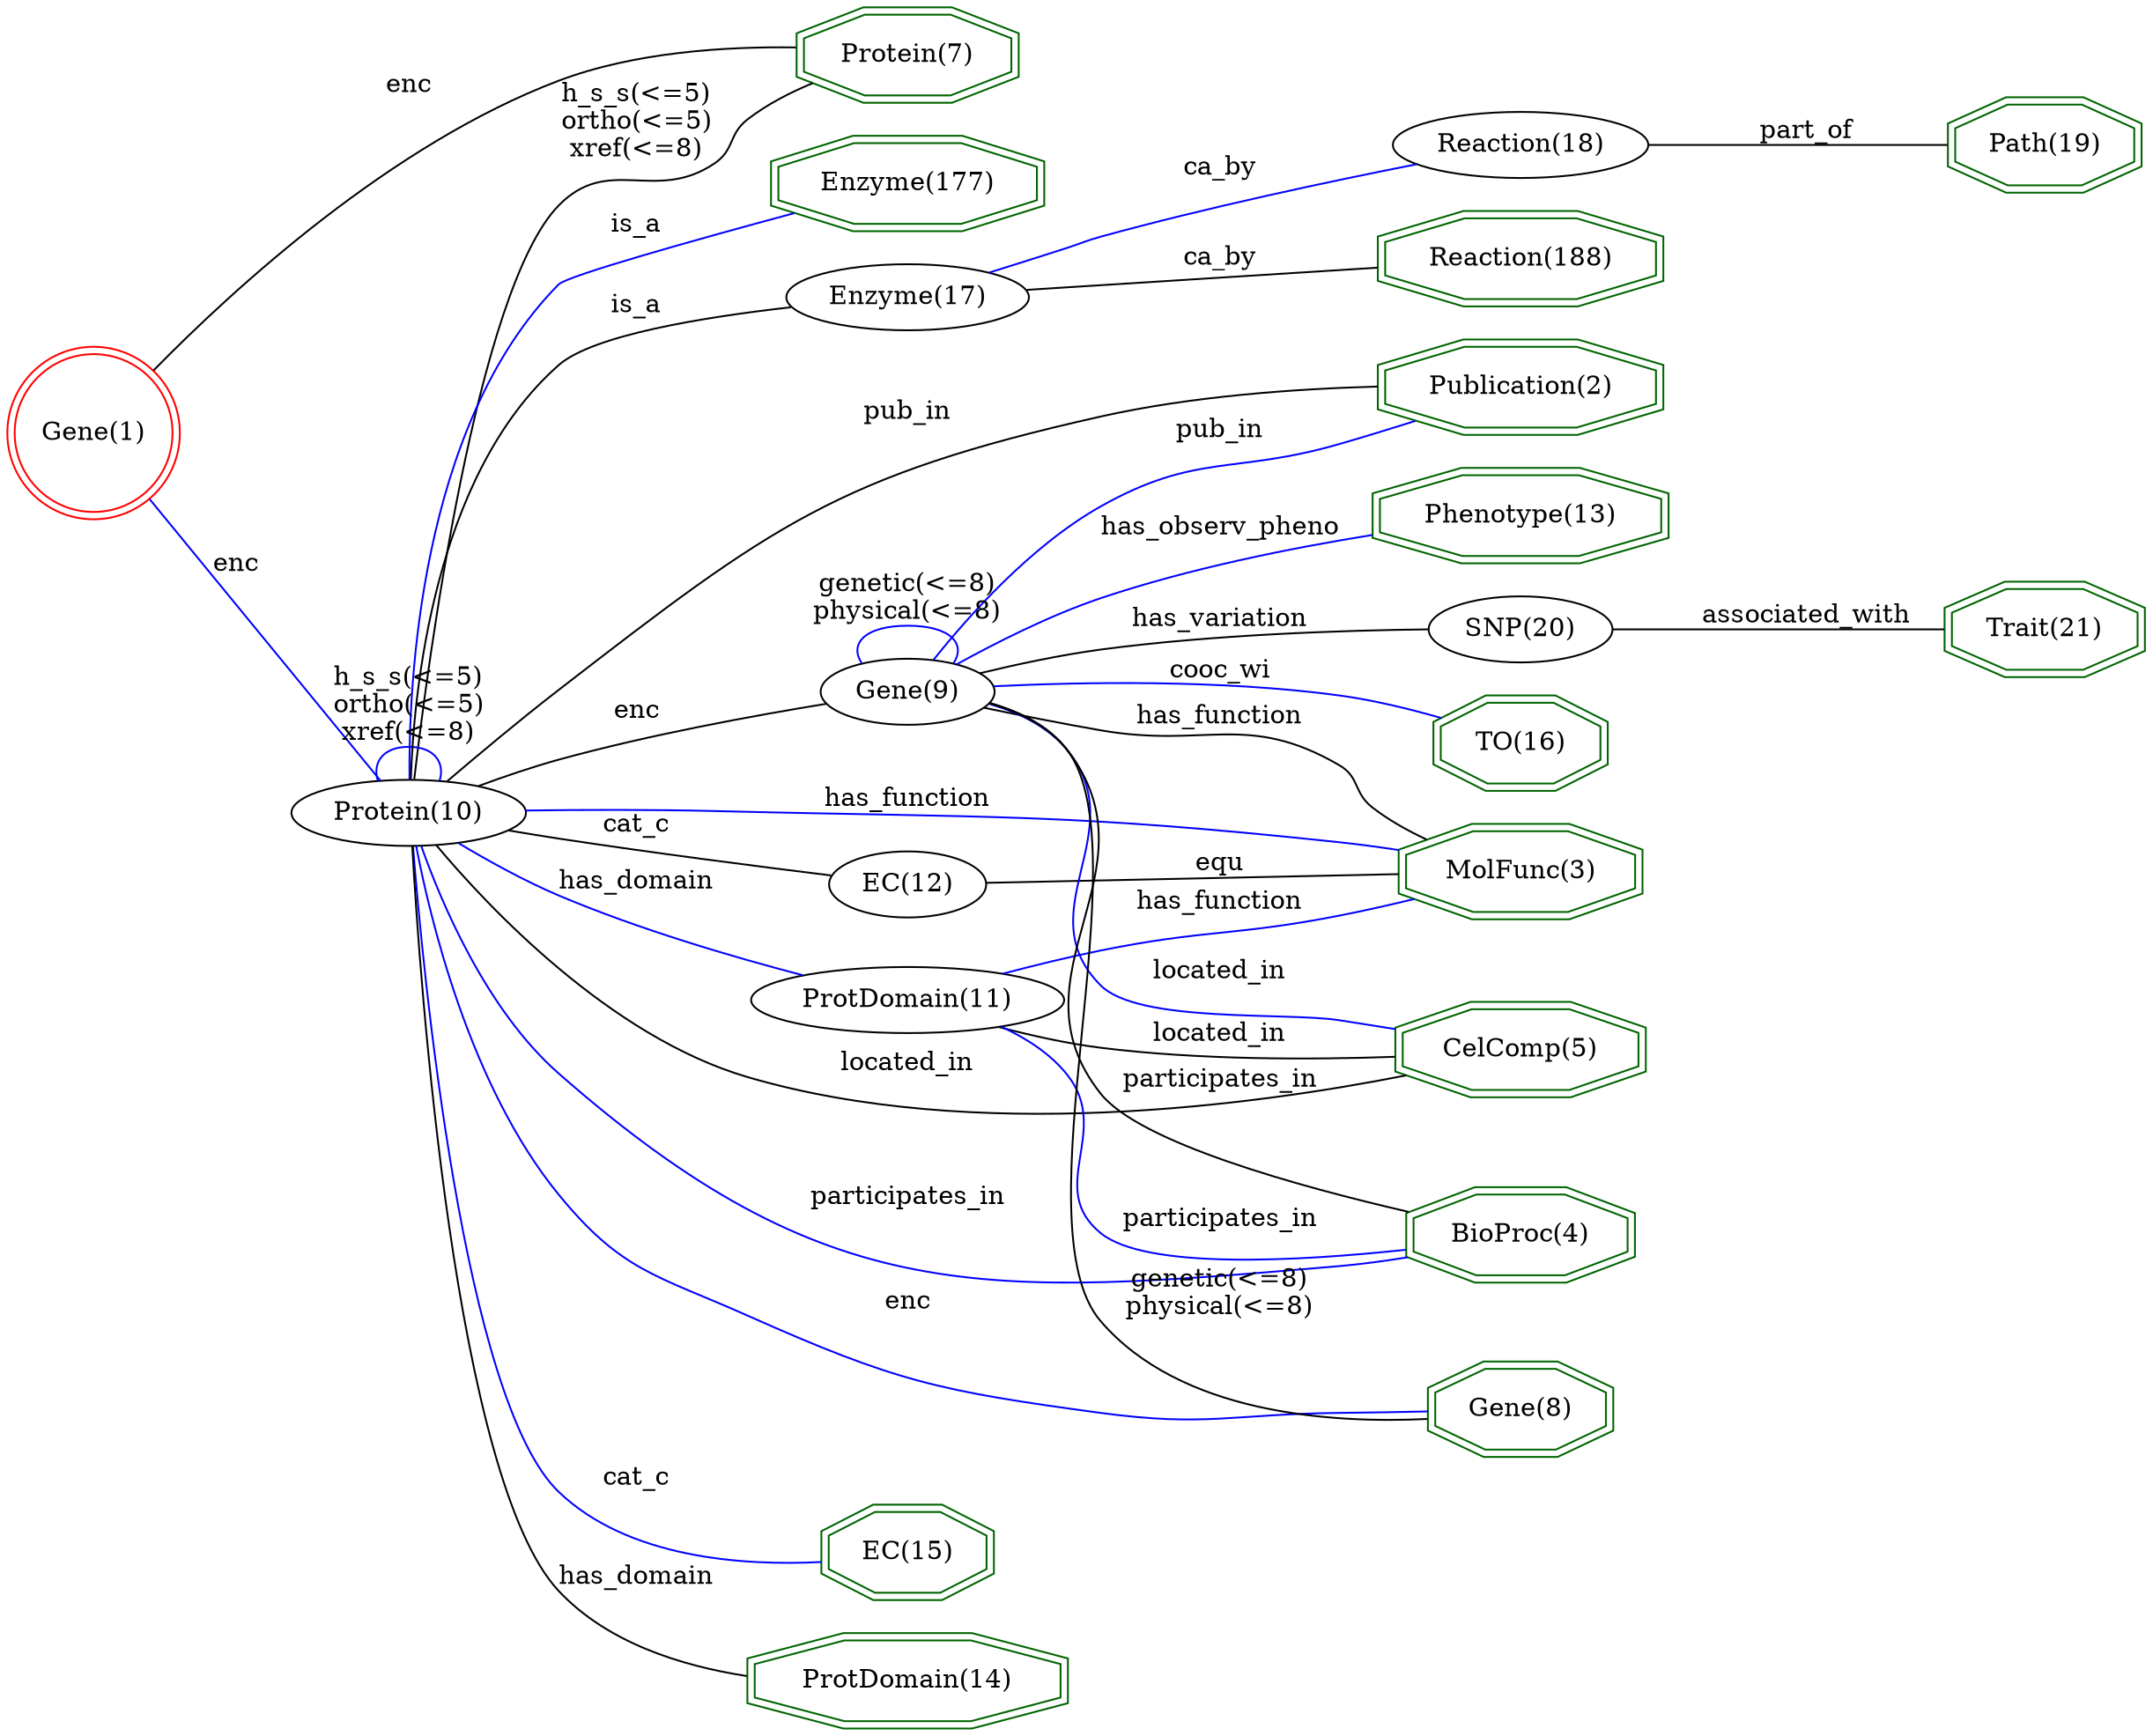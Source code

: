 digraph {
	graph [_draw_="c 9 -#fffffe00 C 7 -#ffffff P 4 0 0 0 905 1007.9 905 1007.9 0 ",
		bb="0,0,1007.9,905",
		dpi=96,
		rankdir=LR,
		xdotversion=1.7
	];
	node [label="\N"];
	"TO(16)"	[_draw_="c 7 -#006400 p 8 752.33 690.54 752.33 705.46 729.21 716 696.53 716 673.41 705.46 673.41 690.54 696.53 680 729.21 680 c 7 -#006400 \
p 8 756.33 687.97 756.33 708.03 730.08 720 695.66 720 669.41 708.03 669.41 687.97 695.66 676 730.08 676 ",
		_ldraw_="F 14 11 -Times-Roman c 7 -#000000 T 712.87 693.8 0 41.74 6 -TO(16) ",
		color=darkgreen,
		height=0.61111,
		pos="712.87,698",
		shape=doubleoctagon,
		width=1.2077];
	"Publication(2)"	[_draw_="c 7 -#006400 p 8 778.77 752.54 778.77 767.46 740.16 778 685.57 778 646.97 767.46 646.97 752.54 685.57 742 740.16 742 c 7 -#006400 \
p 8 782.78 749.49 782.78 770.51 740.7 782 685.04 782 642.96 770.51 642.96 749.49 685.04 738 740.7 738 ",
		_ldraw_="F 14 11 -Times-Roman c 7 -#000000 T 712.87 755.8 0 80.1 14 -Publication(2) ",
		color=darkgreen,
		height=0.61111,
		pos="712.87,760",
		shape=doubleoctagon,
		width=1.9362];
	"MolFunc(3)"	[_draw_="c 7 -#006400 p 8 770.26 393.54 770.26 408.46 736.64 419 689.1 419 655.48 408.46 655.48 393.54 689.1 383 736.64 383 c 7 -#006400 \
p 8 774.27 390.61 774.27 411.39 737.26 423 688.48 423 651.47 411.39 651.47 390.61 688.48 379 737.26 379 ",
		_ldraw_="F 14 11 -Times-Roman c 7 -#000000 T 712.87 396.8 0 67.66 10 -MolFunc(3) ",
		color=darkgreen,
		height=0.61111,
		pos="712.87,401",
		shape=doubleoctagon,
		width=1.7];
	"CelComp(5)"	[_draw_="c 7 -#006400 p 8 771.47 258.54 771.47 273.46 737.14 284 688.59 284 654.27 273.46 654.27 258.54 688.59 248 737.14 248 c 7 -#006400 \
p 8 775.46 255.59 775.46 276.41 737.74 288 688 288 650.28 276.41 650.28 255.59 688 244 737.74 244 ",
		_ldraw_="F 14 11 -Times-Roman c 7 -#000000 T 712.87 261.8 0 69.99 10 -CelComp(5) ",
		color=darkgreen,
		height=0.61111,
		pos="712.87,266",
		shape=doubleoctagon,
		width=1.7443];
	"BioProc(4)"	[_draw_="c 7 -#006400 p 8 766.32 507.54 766.32 522.46 735.01 533 690.73 533 659.42 522.46 659.42 507.54 690.73 497 735.01 497 c 7 -#006400 \
p 8 770.32 504.67 770.32 525.33 735.67 537 690.07 537 655.42 525.33 655.42 504.67 690.07 493 735.67 493 ",
		_ldraw_="F 14 11 -Times-Roman c 7 -#000000 T 712.87 510.8 0 62.21 10 -BioProc(4) ",
		color=darkgreen,
		height=0.61111,
		pos="712.87,515",
		shape=doubleoctagon,
		width=1.5966];
	"Protein(7)"	[_draw_="c 7 -#006400 p 8 473.21 875.54 473.21 890.46 444.2 901 403.18 901 374.17 890.46 374.17 875.54 403.18 865 444.2 865 c 7 -#006400 \
p 8 477.19 872.74 477.19 893.26 444.9 905 402.48 905 370.19 893.26 370.19 872.74 402.48 861 444.9 861 ",
		_ldraw_="F 14 11 -Times-Roman c 7 -#000000 T 423.69 878.8 0 56.77 10 -Protein(7) ",
		color=darkgreen,
		height=0.61111,
		pos="423.69,883",
		shape=doubleoctagon,
		width=1.4931];
	"Gene(8)"	[_draw_="c 7 -#006400 p 8 754.98 196.54 754.98 211.46 730.31 222 695.43 222 670.76 211.46 670.76 196.54 695.43 186 730.31 186 c 7 -#006400 \
p 8 758.96 193.9 758.96 214.1 731.12 226 694.61 226 666.78 214.1 666.78 193.9 694.61 182 731.12 182 ",
		_ldraw_="F 14 11 -Times-Roman c 7 -#000000 T 712.87 199.8 0 45.86 7 -Gene(8) ",
		color=darkgreen,
		height=0.61111,
		pos="712.87,204",
		shape=doubleoctagon,
		width=1.286];
	"EC(15)"	[_draw_="c 7 -#006400 p 8 462.92 138.54 462.92 153.46 439.94 164 407.44 164 384.46 153.46 384.46 138.54 407.44 128 439.94 128 c 7 -#006400 \
p 8 466.93 135.98 466.93 156.02 440.82 168 406.56 168 380.45 156.02 380.45 135.98 406.56 124 440.82 124 ",
		_ldraw_="F 14 11 -Times-Roman c 7 -#000000 T 423.69 141.8 0 41.21 6 -EC(15) ",
		color=darkgreen,
		height=0.61111,
		pos="423.69,146",
		shape=doubleoctagon,
		width=1.1977];
	"Phenotype(13)"	[_draw_="c 7 -#006400 p 8 779.98 574.54 779.98 589.46 740.67 600 685.07 600 645.76 589.46 645.76 574.54 685.07 564 740.67 564 c 7 -#006400 \
p 8 783.96 571.47 783.96 592.53 741.19 604 684.55 604 641.77 592.53 641.77 571.47 684.55 560 741.19 560 ",
		_ldraw_="F 14 11 -Times-Roman c 7 -#000000 T 712.87 577.8 0 82.43 13 -Phenotype(13) ",
		color=darkgreen,
		height=0.61111,
		pos="712.87,582",
		shape=doubleoctagon,
		width=1.9805];
	"Trait(21)"	[_draw_="c 7 -#006400 p 8 1004.05 632.54 1004.05 647.46 977.51 658 939.98 658 913.44 647.46 913.44 632.54 939.98 622 977.51 622 c 7 -#006400 \
p 8 1008.06 629.83 1008.06 650.17 978.28 662 939.21 662 909.43 650.17 909.43 629.83 939.21 618 978.28 618 ",
		_ldraw_="F 14 11 -Times-Roman c 7 -#000000 T 958.74 635.8 0 50.05 9 -Trait(21) ",
		color=darkgreen,
		height=0.61111,
		pos="958.74,640",
		shape=doubleoctagon,
		width=1.3655];
	"ProtDomain(14)"	[_draw_="c 7 -#006400 p 8 497.55 76.54 497.55 91.46 454.28 102 393.1 102 349.84 91.46 349.84 76.54 393.1 66 454.28 66 c 7 -#006400 p 8 501.55 \
73.4 501.55 94.6 454.76 106 392.62 106 345.83 94.6 345.83 73.4 392.62 62 454.76 62 ",
		_ldraw_="F 14 11 -Times-Roman c 7 -#000000 T 423.69 79.8 0 91.77 14 -ProtDomain(14) ",
		color=darkgreen,
		height=0.61111,
		pos="423.69,84",
		shape=doubleoctagon,
		width=2.1578];
	"Path(19)"	[_draw_="c 7 -#006400 p 8 1002.56 810.54 1002.56 825.46 976.89 836 940.6 836 914.93 825.46 914.93 810.54 940.6 800 976.89 800 c 7 -#006400 \
p 8 1006.55 807.86 1006.55 828.14 977.68 840 939.81 840 910.94 828.14 910.94 807.86 939.81 796 977.68 796 ",
		_ldraw_="F 14 11 -Times-Roman c 7 -#000000 T 958.74 813.8 0 48.21 8 -Path(19) ",
		color=darkgreen,
		height=0.61111,
		pos="958.74,818",
		shape=doubleoctagon,
		width=1.3307];
	"Reaction(188)"	[_draw_="c 7 -#006400 p 8 778.75 868.54 778.75 883.46 740.16 894 685.58 894 646.99 883.46 646.99 868.54 685.58 858 740.16 858 c 7 -#006400 \
p 8 782.76 865.49 782.76 886.51 740.7 898 685.04 898 642.98 886.51 642.98 865.49 685.04 854 740.7 854 ",
		_ldraw_="F 14 11 -Times-Roman c 7 -#000000 T 712.87 871.8 0 80.08 13 -Reaction(188) ",
		color=darkgreen,
		height=0.61111,
		pos="712.87,876",
		shape=doubleoctagon,
		width=1.9359];
	"Enzyme(177)"	[_draw_="c 7 -#006400 p 8 486.76 14.54 486.76 29.46 449.81 40 397.57 40 360.62 29.46 360.62 14.54 397.57 4 449.81 4 c 7 -#006400 p 8 490.76 \
11.53 490.76 32.47 450.37 44 397.01 44 356.62 32.47 356.62 11.53 397.01 0 450.37 0 ",
		_ldraw_="F 14 11 -Times-Roman c 7 -#000000 T 423.69 17.8 0 76.19 11 -Enzyme(177) ",
		color=darkgreen,
		height=0.61111,
		pos="423.69,22",
		shape=doubleoctagon,
		width=1.8621];
	"Gene(1)"	[_draw_="c 7 -#ff0000 e 43.08 642 39.15 39.15 c 7 -#ff0000 e 43.08 642 43.15 43.15 ",
		_ldraw_="F 14 11 -Times-Roman c 7 -#000000 T 43.08 637.8 0 45.86 7 -Gene(1) ",
		color=red,
		height=1.1966,
		pos="43.077,642",
		shape=doublecircle,
		width=1.1966];
	"Gene(1)" -> "Protein(7)"	[_draw_="c 7 -#000000 B 7 65.29 678.97 98.79 733.26 169.55 832.7 260.35 875 294.37 890.85 336.86 892.39 369.84 890.21 ",
		_ldraw_="F 14 11 -Times-Roman c 7 -#000000 T 191.97 866.8 0 19.43 3 -enc ",
		arrowhead=none,
		color=black,
		label=enc,
		lp="191.97,871",
		pos="65.295,678.97 98.789,733.26 169.55,832.7 260.35,875 294.37,890.85 336.86,892.39 369.84,890.21"];
	"Protein(10)"	[_draw_="c 7 -#000000 e 191.97 396 50.27 18 ",
		_ldraw_="F 14 11 -Times-Roman c 7 -#000000 T 191.97 391.8 0 63.77 11 -Protein(10) ",
		height=0.5,
		pos="191.97,396",
		width=1.3996];
	"Gene(1)" -> "Protein(10)"	[_draw_="c 7 -#0000ff B 4 65.91 605.44 97.96 551.77 156.52 453.7 180.4 413.7 ",
		_ldraw_="F 14 11 -Times-Roman c 7 -#000000 T 113.87 543.8 0 19.43 3 -enc ",
		arrowhead=none,
		color=blue,
		label=enc,
		lp="113.87,548",
		pos="65.909,605.44 97.957,551.77 156.52,453.7 180.4,413.7"];
	"ProtDomain(11)"	[_draw_="c 7 -#000000 e 423.69 362 68 18 ",
		_ldraw_="F 14 11 -Times-Roman c 7 -#000000 T 423.69 357.8 0 91.25 14 -ProtDomain(11) ",
		height=0.5,
		pos="423.69,362",
		width=1.8819];
	"ProtDomain(11)" -> "MolFunc(3)"	[_draw_="c 7 -#0000ff B 7 485.22 369.65 524.64 374.7 577.18 381.55 623.57 388 632.63 389.26 642.2 390.63 651.57 391.99 ",
		_ldraw_="F 14 11 -Times-Roman c 7 -#000000 T 571.47 390.8 0 72.32 12 -has_function ",
		arrowhead=none,
		color=blue,
		label=has_function,
		lp="571.47,395",
		pos="485.22,369.65 524.64,374.7 577.18,381.55 623.57,388 632.63,389.26 642.2,390.63 651.57,391.99"];
	"ProtDomain(11)" -> "CelComp(5)"	[_draw_="c 7 -#000000 B 10 477.95 351.01 486.72 347.17 495.01 341.99 501.37 335 523.58 310.61 493.37 283.3 519.37 263 560.73 230.71 623.76 \
239.15 666.33 250.51 ",
		_ldraw_="F 14 11 -Times-Roman c 7 -#000000 T 571.47 265.8 0 58.31 10 -located_in ",
		arrowhead=none,
		color=black,
		label=located_in,
		lp="571.47,270",
		pos="477.95,351.01 486.72,347.17 495.01,341.99 501.37,335 523.58,310.61 493.37,283.3 519.37,263 560.73,230.71 623.76,239.15 666.33,250.51"];
	"ProtDomain(11)" -> "BioProc(4)"	[_draw_="c 7 -#0000ff B 13 473.27 374.38 483.76 379.04 493.91 385.38 501.37 394 522.4 418.29 496.27 441.68 519.37 464 553.48 496.95 577.77 \
474.71 623.57 487 638.17 490.92 653.96 495.73 668.08 500.26 ",
		_ldraw_="F 14 11 -Times-Roman c 7 -#000000 T 571.47 489.8 0 82.41 15 -participates_in ",
		arrowhead=none,
		color=blue,
		label=participates_in,
		lp="571.47,494",
		pos="473.27,374.38 483.76,379.04 493.91,385.38 501.37,394 522.4,418.29 496.27,441.68 519.37,464 553.48,496.95 577.77,474.71 623.57,487 \
638.17,490.92 653.96,495.73 668.08,500.26"];
	"EC(12)"	[_draw_="c 7 -#000000 e 423.69 308 36.28 18 ",
		_ldraw_="F 14 11 -Times-Roman c 7 -#000000 T 423.69 303.8 0 41.21 6 -EC(12) ",
		height=0.5,
		pos="423.69,308",
		width=1.0039];
	"EC(12)" -> "MolFunc(3)"	[_draw_="c 7 -#000000 B 7 457.34 314.9 505.52 325.26 593.25 344.79 623.57 356 642.45 362.98 662.52 372.98 678.74 381.78 ",
		_ldraw_="F 14 11 -Times-Roman c 7 -#000000 T 571.47 358.8 0 20.21 3 -equ ",
		arrowhead=none,
		color=black,
		label=equ,
		lp="571.47,363",
		pos="457.34,314.9 505.52,325.26 593.25,344.79 623.57,356 642.45,362.98 662.52,372.98 678.74,381.78"];
	"Protein(10)" -> "Publication(2)"	[_draw_="c 7 -#000000 B 13 196.38 414.01 203.63 448.88 223.03 527.01 260.35 582 288.94 624.11 304.07 629.17 346.01 658 417.55 707.18 435.72 \
724.8 519.37 748 559.38 759.1 605.8 762.26 643.02 762.57 ",
		_ldraw_="F 14 11 -Times-Roman c 7 -#000000 T 423.69 744.8 0 38.89 6 -pub_in ",
		arrowhead=none,
		color=black,
		label=pub_in,
		lp="423.69,749",
		pos="196.38,414.01 203.63,448.88 223.03,527.01 260.35,582 288.94,624.11 304.07,629.17 346.01,658 417.55,707.18 435.72,724.8 519.37,748 \
559.38,759.1 605.8,762.26 643.02,762.57"];
	"Protein(10)" -> "MolFunc(3)"	[_draw_="c 7 -#0000ff B 10 240.79 400.79 247.36 401.29 254.02 401.72 260.35 402 421.63 409.17 462.14 402.91 623.57 402 632.62 401.95 642.18 \
401.87 651.55 401.77 ",
		_ldraw_="F 14 11 -Times-Roman c 7 -#000000 T 423.69 407.8 0 72.32 12 -has_function ",
		arrowhead=none,
		color=blue,
		label=has_function,
		lp="423.69,412",
		pos="240.79,400.79 247.36,401.29 254.02,401.72 260.35,402 421.63,409.17 462.14,402.91 623.57,402 632.62,401.95 642.18,401.87 651.55,401.77"];
	"Protein(10)" -> "CelComp(5)"	[_draw_="c 7 -#000000 B 10 206.81 378.73 231.32 349.63 285.48 291.59 346.01 267 460.73 220.4 500.75 227.27 623.57 243 636.93 244.71 651.15 \
247.82 664.19 251.21 ",
		_ldraw_="F 14 11 -Times-Roman c 7 -#000000 T 423.69 269.8 0 58.31 10 -located_in ",
		arrowhead=none,
		color=black,
		label=located_in,
		lp="423.69,274",
		pos="206.81,378.73 231.32,349.63 285.48,291.59 346.01,267 460.73,220.4 500.75,227.27 623.57,243 636.93,244.71 651.15,247.82 664.19,251.21"];
	"Protein(10)" -> "BioProc(4)"	[_draw_="c 7 -#0000ff B 7 225.64 409.4 283.65 432.54 408.93 479.54 519.37 501 564.6 509.79 616.78 513.17 655.39 514.43 ",
		_ldraw_="F 14 11 -Times-Roman c 7 -#000000 T 423.69 498.8 0 82.41 15 -participates_in ",
		arrowhead=none,
		color=blue,
		label=participates_in,
		lp="423.69,503",
		pos="225.64,409.4 283.65,432.54 408.93,479.54 519.37,501 564.6,509.79 616.78,513.17 655.39,514.43"];
	"Protein(10)" -> "Protein(7)"	[_draw_="c 7 -#000000 B 13 193.5 414.14 195.98 485.86 208.5 748.71 260.35 810 280.87 834.25 299.52 818.96 328.01 833 336.63 837.25 337.68 \
840.19 346.01 845 359.13 852.58 373.97 860.16 387.07 866.52 ",
		_ldraw_="F 14 11 -Times-Roman c 7 -#000000 T 294.18 863.8 0 64.01 10 -h_s_s(<=5) F 14 11 -Times-Roman c 7 -#000000 T 294.18 849.8 0 61.67 \
10 -ortho(<=5) F 14 11 -Times-Roman c 7 -#000000 T 294.18 835.8 0 54.65 9 -xref(<=8) ",
		arrowhead=none,
		color=black,
		label="h_s_s(<=5)\northo(<=5)\nxref(<=8)",
		lp="294.18,854",
		pos="193.5,414.14 195.98,485.86 208.5,748.71 260.35,810 280.87,834.25 299.52,818.96 328.01,833 336.63,837.25 337.68,840.19 346.01,845 \
359.13,852.58 373.97,860.16 387.07,866.52"];
	"Protein(10)" -> "Gene(8)"	[_draw_="c 7 -#0000ff B 10 199.59 377.91 209.68 352.17 230.89 304.49 260.35 272 291.24 237.95 302.24 228.08 346.01 214 456.7 178.39 596.09 \
188.58 666.59 197.29 ",
		_ldraw_="F 14 11 -Times-Roman c 7 -#000000 T 423.69 216.8 0 19.43 3 -enc ",
		arrowhead=none,
		color=blue,
		label=enc,
		lp="423.69,221",
		pos="199.59,377.91 209.68,352.17 230.89,304.49 260.35,272 291.24,237.95 302.24,228.08 346.01,214 456.7,178.39 596.09,188.58 666.59,197.29"];
	"Protein(10)" -> "EC(15)"	[_draw_="c 7 -#0000ff B 7 192.66 377.93 192.99 335.63 200.13 229.7 260.35 176 292.98 146.91 344.34 141.83 380.54 142.48 ",
		_ldraw_="F 14 11 -Times-Roman c 7 -#000000 T 294.18 178.8 0 29.53 5 -cat_c ",
		arrowhead=none,
		color=blue,
		label=cat_c,
		lp="294.18,183",
		pos="192.66,377.93 192.99,335.63 200.13,229.7 260.35,176 292.98,146.91 344.34,141.83 380.54,142.48"];
	"Protein(10)" -> "ProtDomain(14)"	[_draw_="c 7 -#000000 B 7 195.18 377.96 202.15 324.12 225.23 166.12 260.35 130 282.61 107.11 315.35 95.37 345.6 89.44 ",
		_ldraw_="F 14 11 -Times-Roman c 7 -#000000 T 294.18 132.8 0 67.66 10 -has_domain ",
		arrowhead=none,
		color=black,
		label=has_domain,
		lp="294.18,137",
		pos="195.18,377.96 202.15,324.12 225.23,166.12 260.35,130 282.61,107.11 315.35,95.371 345.6,89.44"];
	"Protein(10)" -> "Enzyme(177)"	[_draw_="c 7 -#0000ff B 7 194.44 377.93 199.71 317.2 219.62 121.64 260.35 76 284.68 48.74 323.1 35.21 356.47 28.51 ",
		_ldraw_="F 14 11 -Times-Roman c 7 -#000000 T 294.18 78.8 0 22.55 4 -is_a ",
		arrowhead=none,
		color=blue,
		label=is_a,
		lp="294.18,83",
		pos="194.44,377.93 199.71,317.2 219.62,121.64 260.35,76 284.68,48.742 323.1,35.212 356.47,28.51"];
	"Protein(10)" -> "ProtDomain(11)"	[_draw_="c 7 -#0000ff B 4 238.9 389.2 274.91 383.87 325.26 376.42 364.15 370.66 ",
		_ldraw_="F 14 11 -Times-Roman c 7 -#000000 T 294.18 387.8 0 67.66 10 -has_domain ",
		arrowhead=none,
		color=blue,
		label=has_domain,
		lp="294.18,392",
		pos="238.9,389.2 274.91,383.87 325.26,376.42 364.15,370.66"];
	"Protein(10)" -> "EC(12)"	[_draw_="c 7 -#000000 B 7 217.59 380.42 230.08 372.97 245.67 364.31 260.35 358 304.24 339.13 357.59 324.12 390.85 315.64 ",
		_ldraw_="F 14 11 -Times-Roman c 7 -#000000 T 294.18 360.8 0 29.53 5 -cat_c ",
		arrowhead=none,
		color=black,
		label=cat_c,
		lp="294.18,365",
		pos="217.59,380.42 230.08,372.97 245.67,364.31 260.35,358 304.24,339.13 357.59,324.12 390.85,315.64"];
	"Protein(10)" -> "Protein(10)"	[_draw_="c 7 -#0000ff B 7 178.04 413.41 175.44 423.09 180.08 432 191.97 432 203.85 432 208.49 423.09 205.89 413.41 ",
		_ldraw_="F 14 11 -Times-Roman c 7 -#000000 T 191.97 462.8 0 64.01 10 -h_s_s(<=5) F 14 11 -Times-Roman c 7 -#000000 T 191.97 448.8 0 61.67 \
10 -ortho(<=5) F 14 11 -Times-Roman c 7 -#000000 T 191.97 434.8 0 54.65 9 -xref(<=8) ",
		arrowhead=none,
		color=blue,
		label="h_s_s(<=5)\northo(<=5)\nxref(<=8)",
		lp="191.97,453",
		pos="178.04,413.41 175.44,423.09 180.08,432 191.97,432 203.85,432 208.49,423.09 205.89,413.41"];
	"Gene(9)"	[_draw_="c 7 -#000000 e 423.69 585 39.15 18 ",
		_ldraw_="F 14 11 -Times-Roman c 7 -#000000 T 423.69 580.8 0 45.86 7 -Gene(9) ",
		height=0.5,
		pos="423.69,585",
		width=1.0855];
	"Protein(10)" -> "Gene(9)"	[_draw_="c 7 -#000000 B 7 197.44 414.22 205.35 442.69 224.45 497.7 260.35 529 296.09 560.15 350.05 574.21 385.82 580.39 ",
		_ldraw_="F 14 11 -Times-Roman c 7 -#000000 T 294.18 566.8 0 19.43 3 -enc ",
		arrowhead=none,
		color=black,
		label=enc,
		lp="294.18,571",
		pos="197.44,414.22 205.35,442.69 224.45,497.7 260.35,529 296.09,560.15 350.05,574.21 385.82,580.39"];
	"Enzyme(17)"	[_draw_="c 7 -#000000 e 423.69 818 53.63 18 ",
		_ldraw_="F 14 11 -Times-Roman c 7 -#000000 T 423.69 813.8 0 69.19 10 -Enzyme(17) ",
		height=0.5,
		pos="423.69,818",
		width=1.4949];
	"Protein(10)" -> "Enzyme(17)"	[_draw_="c 7 -#000000 B 7 193.73 414.44 196.94 482.62 211.45 719.29 260.35 773 264.49 777.54 333.11 795.5 379.8 807.31 ",
		_ldraw_="F 14 11 -Times-Roman c 7 -#000000 T 294.18 795.8 0 22.55 4 -is_a ",
		arrowhead=none,
		color=black,
		label=is_a,
		lp="294.18,800",
		pos="193.73,414.44 196.94,482.62 211.45,719.29 260.35,773 264.49,777.54 333.11,795.5 379.8,807.31"];
	"Gene(9)" -> "TO(16)"	[_draw_="c 7 -#0000ff B 7 442.15 601.14 460.17 616.93 489.75 640.52 519.37 654 568.2 676.23 629.27 687.72 669.36 693.3 ",
		_ldraw_="F 14 11 -Times-Roman c 7 -#000000 T 571.47 687.8 0 47.43 7 -cooc_wi ",
		arrowhead=none,
		color=blue,
		label=cooc_wi,
		lp="571.47,692",
		pos="442.15,601.14 460.17,616.93 489.75,640.52 519.37,654 568.2,676.23 629.27,687.72 669.36,693.3"];
	"Gene(9)" -> "Publication(2)"	[_draw_="c 7 -#0000ff B 7 434.15 602.63 448.91 628.49 479.9 676.5 519.37 703 520.13 703.51 603.29 728.04 660.04 744.75 ",
		_ldraw_="F 14 11 -Times-Roman c 7 -#000000 T 571.47 735.8 0 38.89 6 -pub_in ",
		arrowhead=none,
		color=blue,
		label=pub_in,
		lp="571.47,740",
		pos="434.15,602.63 448.91,628.49 479.9,676.5 519.37,703 520.13,703.51 603.29,728.04 660.04,744.75"];
	"Gene(9)" -> "MolFunc(3)"	[_draw_="c 7 -#000000 B 10 452.76 572.85 471.55 564.79 496.86 554.07 519.37 545 565.38 526.46 583.1 533.69 623.57 505 624.11 504.62 667.31 \
453.64 693.07 423.21 ",
		_ldraw_="F 14 11 -Times-Roman c 7 -#000000 T 571.47 547.8 0 72.32 12 -has_function ",
		arrowhead=none,
		color=black,
		label=has_function,
		lp="571.47,552",
		pos="452.76,572.85 471.55,564.79 496.86,554.07 519.37,545 565.38,526.46 583.1,533.69 623.57,505 624.11,504.62 667.31,453.64 693.07,423.21"];
	"Gene(9)" -> "CelComp(5)"	[_draw_="c 7 -#0000ff B 16 452.55 572.84 469.25 564.12 489.48 550.78 501.37 533 523.32 500.18 493.81 476.09 519.37 446 551.49 408.19 586.83 \
439.33 623.57 406 636.82 393.98 632.54 385.44 641.57 370 658.62 340.84 680.79 308.86 695.64 288.17 ",
		_ldraw_="F 14 11 -Times-Roman c 7 -#000000 T 571.47 448.8 0 58.31 10 -located_in ",
		arrowhead=none,
		color=blue,
		label=located_in,
		lp="571.47,453",
		pos="452.55,572.84 469.25,564.12 489.48,550.78 501.37,533 523.32,500.18 493.81,476.09 519.37,446 551.49,408.19 586.83,439.33 623.57,406 \
636.82,393.98 632.54,385.44 641.57,370 658.62,340.84 680.79,308.86 695.64,288.17"];
	"Gene(9)" -> "BioProc(4)"	[_draw_="c 7 -#000000 B 10 462.82 582.93 512.09 579.9 594.93 573.43 623.57 563 632.61 559.71 633.28 555.87 641.57 551 652.57 544.55 664.86 \
538.03 676.04 532.35 ",
		_ldraw_="F 14 11 -Times-Roman c 7 -#000000 T 571.47 580.8 0 82.41 15 -participates_in ",
		arrowhead=none,
		color=black,
		label=participates_in,
		lp="571.47,585",
		pos="462.82,582.93 512.09,579.9 594.93,573.43 623.57,563 632.61,559.71 633.28,555.87 641.57,551 652.57,544.55 664.86,538.03 676.04,532.35"];
	"Gene(9)" -> "Gene(8)"	[_draw_="c 7 -#000000 B 16 453.74 573.15 470.66 564.62 490.72 551.37 501.37 533 527.65 487.7 484.67 337.23 519.37 298 550.67 262.61 586.91 \
306.79 623.57 277 639.33 264.19 627.29 249.44 641.57 235 649.64 226.85 660.22 220.67 670.72 216.07 ",
		_ldraw_="F 14 11 -Times-Roman c 7 -#000000 T 571.47 314.8 0 72.54 12 -genetic(<=8) F 14 11 -Times-Roman c 7 -#000000 T 571.47 300.8 0 78.77 \
13 -physical(<=8) ",
		arrowhead=none,
		color=black,
		label="genetic(<=8)\nphysical(<=8)",
		lp="571.47,312",
		pos="453.74,573.15 470.66,564.62 490.72,551.37 501.37,533 527.65,487.7 484.67,337.23 519.37,298 550.67,262.61 586.91,306.79 623.57,277 \
639.33,264.19 627.29,249.44 641.57,235 649.64,226.85 660.22,220.67 670.72,216.07"];
	"Gene(9)" -> "Phenotype(13)"	[_draw_="c 7 -#0000ff B 10 460.05 591.95 477.78 595.1 499.63 598.45 519.37 600 565.54 603.63 577.5 604.65 623.57 600 633.22 599.03 643.38 \
597.47 653.23 595.67 ",
		_ldraw_="F 14 11 -Times-Roman c 7 -#000000 T 571.47 605.8 0 104.2 16 -has_observ_pheno ",
		arrowhead=none,
		color=blue,
		label=has_observ_pheno,
		lp="571.47,610",
		pos="460.05,591.95 477.78,595.1 499.63,598.45 519.37,600 565.54,603.63 577.5,604.65 623.57,600 633.22,599.03 643.38,597.47 653.23,595.67"];
	"Gene(9)" -> "Gene(9)"	[_draw_="c 7 -#0000ff B 7 402.03 600.17 395.47 610.66 402.69 621 423.69 621 444.69 621 451.91 610.66 445.35 600.17 ",
		_ldraw_="F 14 11 -Times-Roman c 7 -#000000 T 423.69 637.8 0 72.54 12 -genetic(<=8) F 14 11 -Times-Roman c 7 -#000000 T 423.69 623.8 0 78.77 \
13 -physical(<=8) ",
		arrowhead=none,
		color=blue,
		label="genetic(<=8)\nphysical(<=8)",
		lp="423.69,635",
		pos="402.03,600.17 395.47,610.66 402.69,621 423.69,621 444.69,621 451.91,610.66 445.35,600.17"];
	"SNP(20)"	[_draw_="c 7 -#000000 e 712.87 640 41.13 18 ",
		_ldraw_="F 14 11 -Times-Roman c 7 -#000000 T 712.87 635.8 0 49.01 7 -SNP(20) ",
		height=0.5,
		pos="712.87,640",
		width=1.1406];
	"Gene(9)" -> "SNP(20)"	[_draw_="c 7 -#000000 B 7 451.84 597.53 470.45 605.56 495.92 615.49 519.37 621 571.02 633.14 632.24 637.53 671.55 639.12 ",
		_ldraw_="F 14 11 -Times-Roman c 7 -#000000 T 571.47 638.8 0 75.42 13 -has_variation ",
		arrowhead=none,
		color=black,
		label=has_variation,
		lp="571.47,643",
		pos="451.84,597.53 470.45,605.56 495.92,615.49 519.37,621 571.02,633.14 632.24,637.53 671.55,639.12"];
	"Enzyme(17)" -> "Reaction(188)"	[_draw_="c 7 -#000000 B 4 470.2 827.19 518.75 837 595.97 852.59 650.02 863.51 ",
		_ldraw_="F 14 11 -Times-Roman c 7 -#000000 T 571.47 859.8 0 33.43 5 -ca_by ",
		arrowhead=none,
		color=black,
		label=ca_by,
		lp="571.47,864",
		pos="470.2,827.19 518.75,837 595.97,852.59 650.02,863.51"];
	"Reaction(18)"	[_draw_="c 7 -#000000 e 712.87 818 56.04 18 ",
		_ldraw_="F 14 11 -Times-Roman c 7 -#000000 T 712.87 813.8 0 73.08 12 -Reaction(18) ",
		height=0.5,
		pos="712.87,818",
		width=1.5631];
	"Enzyme(17)" -> "Reaction(18)"	[_draw_="c 7 -#0000ff B 4 477.7 818 528.43 818 604.65 818 656.23 818 ",
		_ldraw_="F 14 11 -Times-Roman c 7 -#000000 T 571.47 820.8 0 33.43 5 -ca_by ",
		arrowhead=none,
		color=blue,
		label=ca_by,
		lp="571.47,825",
		pos="477.7,818 528.43,818 604.65,818 656.23,818"];
	"SNP(20)" -> "Trait(21)"	[_draw_="c 7 -#000000 B 4 754.14 640 796.76 640 864 640 909.44 640 ",
		_ldraw_="F 14 11 -Times-Roman c 7 -#000000 T 846.88 642.8 0 89.42 15 -associated_with ",
		arrowhead=none,
		color=black,
		label=associated_with,
		lp="846.88,647",
		pos="754.14,640 796.76,640 864,640 909.44,640"];
	"Reaction(18)" -> "Path(19)"	[_draw_="c 7 -#000000 B 4 769.21 818 811.93 818 870.39 818 910.83 818 ",
		_ldraw_="F 14 11 -Times-Roman c 7 -#000000 T 846.88 820.8 0 40.43 7 -part_of ",
		arrowhead=none,
		color=black,
		label=part_of,
		lp="846.88,825",
		pos="769.21,818 811.93,818 870.39,818 910.83,818"];
}
